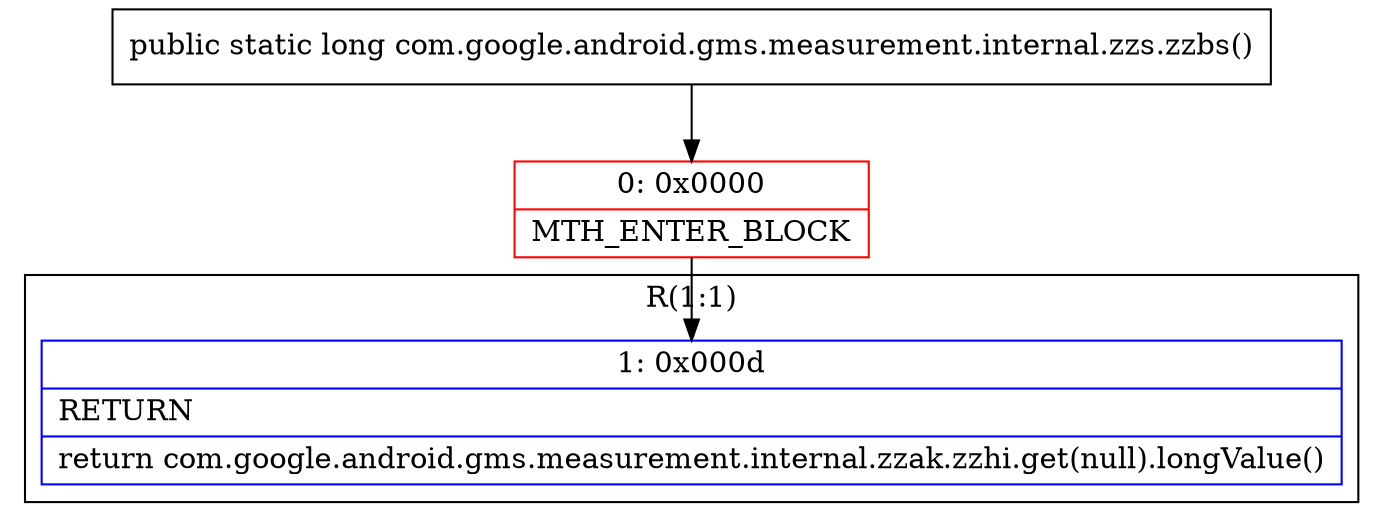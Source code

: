 digraph "CFG forcom.google.android.gms.measurement.internal.zzs.zzbs()J" {
subgraph cluster_Region_1872637444 {
label = "R(1:1)";
node [shape=record,color=blue];
Node_1 [shape=record,label="{1\:\ 0x000d|RETURN\l|return com.google.android.gms.measurement.internal.zzak.zzhi.get(null).longValue()\l}"];
}
Node_0 [shape=record,color=red,label="{0\:\ 0x0000|MTH_ENTER_BLOCK\l}"];
MethodNode[shape=record,label="{public static long com.google.android.gms.measurement.internal.zzs.zzbs() }"];
MethodNode -> Node_0;
Node_0 -> Node_1;
}

